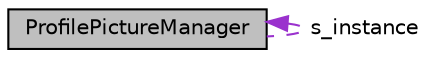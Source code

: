 digraph "ProfilePictureManager"
{
 // LATEX_PDF_SIZE
  edge [fontname="Helvetica",fontsize="10",labelfontname="Helvetica",labelfontsize="10"];
  node [fontname="Helvetica",fontsize="10",shape=record];
  Node1 [label="ProfilePictureManager",height=0.2,width=0.4,color="black", fillcolor="grey75", style="filled", fontcolor="black",tooltip="Manages Profile Picture access for users."];
  Node1 -> Node1 [dir="back",color="darkorchid3",fontsize="10",style="dashed",label=" s_instance" ];
}
